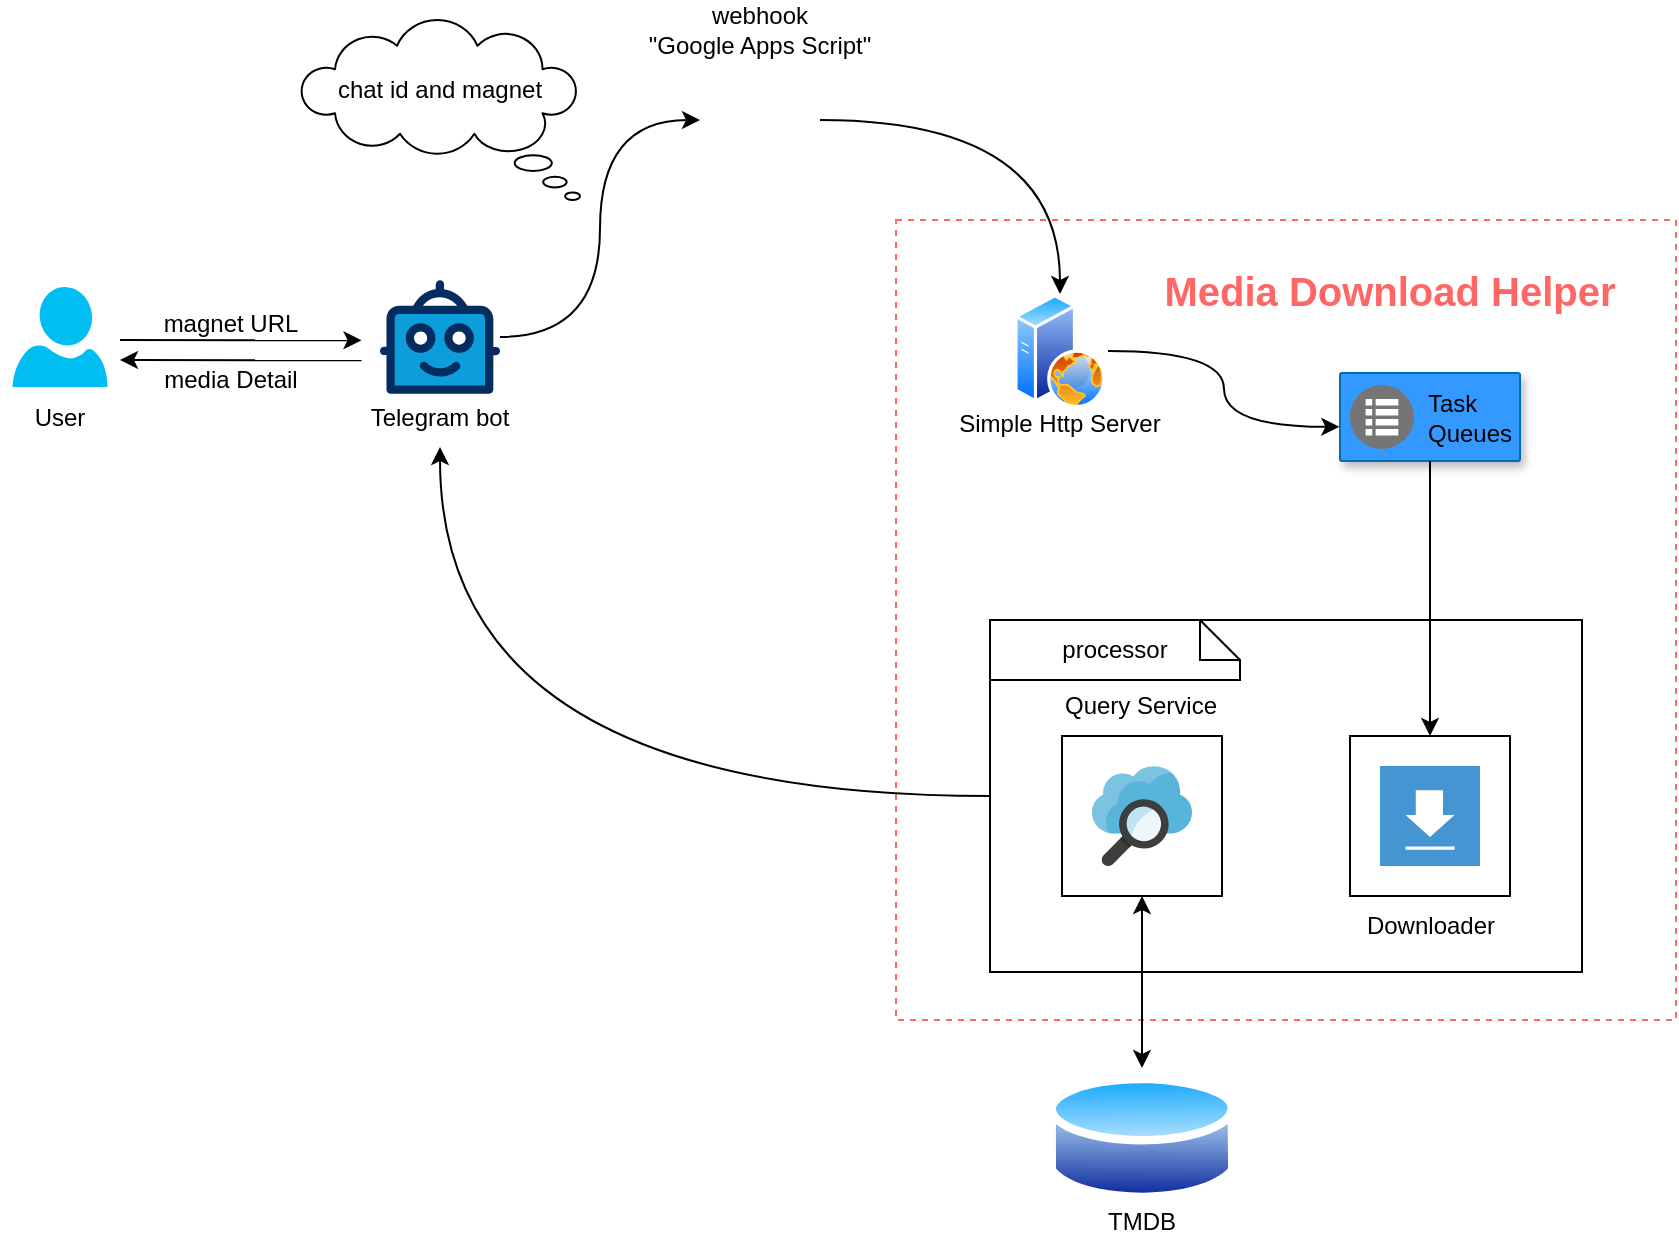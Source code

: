<mxfile version="23.1.6" type="device">
  <diagram name="Page-1" id="822b0af5-4adb-64df-f703-e8dfc1f81529">
    <mxGraphModel dx="1434" dy="738" grid="1" gridSize="10" guides="1" tooltips="1" connect="1" arrows="1" fold="1" page="1" pageScale="1" pageWidth="1100" pageHeight="850" background="none" math="0" shadow="0">
      <root>
        <mxCell id="0" />
        <mxCell id="1" parent="0" />
        <mxCell id="goS52DWAnwot7NxcOyrL-36" value="" style="rounded=0;whiteSpace=wrap;html=1;dashed=1;strokeColor=#FF6666;" parent="1" vertex="1">
          <mxGeometry x="468" y="300" width="390" height="400" as="geometry" />
        </mxCell>
        <mxCell id="goS52DWAnwot7NxcOyrL-32" style="edgeStyle=orthogonalEdgeStyle;rounded=0;orthogonalLoop=1;jettySize=auto;html=1;entryX=0;entryY=0.5;entryDx=0;entryDy=0;curved=1;" parent="1" source="goS52DWAnwot7NxcOyrL-3" target="goS52DWAnwot7NxcOyrL-15" edge="1">
          <mxGeometry relative="1" as="geometry" />
        </mxCell>
        <mxCell id="goS52DWAnwot7NxcOyrL-3" value="" style="verticalLabelPosition=bottom;aspect=fixed;html=1;shape=mxgraph.salesforce.bots;" parent="1" vertex="1">
          <mxGeometry x="210" y="330" width="60" height="57" as="geometry" />
        </mxCell>
        <mxCell id="goS52DWAnwot7NxcOyrL-7" value="" style="strokeColor=#006EAF;shadow=1;strokeWidth=1;rounded=1;absoluteArcSize=1;arcSize=2;fillColor=#3399FF;fontColor=#ffffff;" parent="1" vertex="1">
          <mxGeometry x="690" y="376.5" width="90" height="44" as="geometry" />
        </mxCell>
        <mxCell id="goS52DWAnwot7NxcOyrL-8" value="Task&#xa;Queues" style="sketch=0;dashed=0;connectable=0;html=1;fillColor=#757575;strokeColor=none;shape=mxgraph.gcp2.task_queues;part=1;labelPosition=right;verticalLabelPosition=middle;align=left;verticalAlign=middle;spacingLeft=5;fontSize=12;" parent="goS52DWAnwot7NxcOyrL-7" vertex="1">
          <mxGeometry y="0.5" width="32" height="32" relative="1" as="geometry">
            <mxPoint x="5" y="-16" as="offset" />
          </mxGeometry>
        </mxCell>
        <mxCell id="goS52DWAnwot7NxcOyrL-30" style="edgeStyle=orthogonalEdgeStyle;rounded=0;orthogonalLoop=1;jettySize=auto;html=1;curved=1;entryX=-0.004;entryY=0.612;entryDx=0;entryDy=0;entryPerimeter=0;" parent="1" source="goS52DWAnwot7NxcOyrL-9" target="goS52DWAnwot7NxcOyrL-7" edge="1">
          <mxGeometry relative="1" as="geometry">
            <mxPoint x="690" y="365.5" as="targetPoint" />
          </mxGeometry>
        </mxCell>
        <mxCell id="goS52DWAnwot7NxcOyrL-13" value="" style="rounded=0;whiteSpace=wrap;html=1;fillColor=default;" parent="1" vertex="1">
          <mxGeometry x="515" y="500" width="296" height="176" as="geometry" />
        </mxCell>
        <mxCell id="goS52DWAnwot7NxcOyrL-9" value="" style="sketch=0;pointerEvents=1;shadow=0;dashed=0;html=1;strokeColor=none;fillColor=#505050;labelPosition=center;verticalLabelPosition=bottom;verticalAlign=top;outlineConnect=0;align=center;shape=image;labelBackgroundColor=default;aspect=fixed;perimeter=ellipsePerimeter;spacingTop=3;image=img/lib/active_directory/web_server.svg;" parent="1" vertex="1">
          <mxGeometry x="526" y="337" width="48" height="57" as="geometry" />
        </mxCell>
        <mxCell id="goS52DWAnwot7NxcOyrL-12" value="" style="image;aspect=fixed;perimeter=ellipsePerimeter;html=1;align=center;shadow=0;dashed=0;spacingTop=3;image=img/lib/active_directory/database.svg;" parent="1" vertex="1">
          <mxGeometry x="543.7" y="724" width="94.59" height="70" as="geometry" />
        </mxCell>
        <mxCell id="goS52DWAnwot7NxcOyrL-33" style="edgeStyle=orthogonalEdgeStyle;rounded=0;orthogonalLoop=1;jettySize=auto;html=1;exitX=1;exitY=0.5;exitDx=0;exitDy=0;curved=1;" parent="1" source="goS52DWAnwot7NxcOyrL-15" target="goS52DWAnwot7NxcOyrL-9" edge="1">
          <mxGeometry relative="1" as="geometry" />
        </mxCell>
        <mxCell id="goS52DWAnwot7NxcOyrL-15" value="" style="shape=image;html=1;verticalAlign=top;verticalLabelPosition=bottom;labelBackgroundColor=#ffffff;imageAspect=0;aspect=fixed;image=https://cdn2.iconfinder.com/data/icons/kids/128x128/apps/hook.png" parent="1" vertex="1">
          <mxGeometry x="370" y="220" width="60" height="60" as="geometry" />
        </mxCell>
        <mxCell id="goS52DWAnwot7NxcOyrL-18" value="" style="whiteSpace=wrap;html=1;aspect=fixed;" parent="1" vertex="1">
          <mxGeometry x="695" y="558" width="80" height="80" as="geometry" />
        </mxCell>
        <mxCell id="goS52DWAnwot7NxcOyrL-20" value="" style="shape=mxgraph.veeam.2d.download;html=1;verticalAlign=top;verticalLabelPosition=bottom;labelBackgroundColor=#ffffff;imageAspect=0;aspect=fixed;image=https://cdn1.iconfinder.com/data/icons/material-core/19/file-download-128.png;shadow=0;dashed=0;strokeColor=none;fillColor=#4495D1;labelPosition=center;outlineConnect=0;" parent="1" vertex="1">
          <mxGeometry x="710" y="573" width="50" height="50" as="geometry" />
        </mxCell>
        <mxCell id="goS52DWAnwot7NxcOyrL-28" style="edgeStyle=orthogonalEdgeStyle;rounded=0;orthogonalLoop=1;jettySize=auto;html=1;entryX=0.5;entryY=0;entryDx=0;entryDy=0;exitX=0.5;exitY=1;exitDx=0;exitDy=0;startArrow=classic;startFill=1;curved=1;" parent="1" source="goS52DWAnwot7NxcOyrL-21" target="goS52DWAnwot7NxcOyrL-12" edge="1">
          <mxGeometry relative="1" as="geometry">
            <mxPoint x="571" y="638" as="sourcePoint" />
          </mxGeometry>
        </mxCell>
        <mxCell id="goS52DWAnwot7NxcOyrL-21" value="" style="whiteSpace=wrap;html=1;aspect=fixed;" parent="1" vertex="1">
          <mxGeometry x="551" y="558" width="80" height="80" as="geometry" />
        </mxCell>
        <mxCell id="goS52DWAnwot7NxcOyrL-22" value="" style="image;sketch=0;aspect=fixed;html=1;points=[];align=center;fontSize=12;image=img/lib/mscae/Search.svg;" parent="1" vertex="1">
          <mxGeometry x="566" y="573" width="50" height="50" as="geometry" />
        </mxCell>
        <mxCell id="goS52DWAnwot7NxcOyrL-24" style="edgeStyle=orthogonalEdgeStyle;rounded=0;orthogonalLoop=1;jettySize=auto;html=1;curved=1;entryX=0.5;entryY=1;entryDx=0;entryDy=0;" parent="1" source="goS52DWAnwot7NxcOyrL-13" target="goS52DWAnwot7NxcOyrL-39" edge="1">
          <mxGeometry relative="1" as="geometry">
            <mxPoint x="250" y="430" as="targetPoint" />
          </mxGeometry>
        </mxCell>
        <mxCell id="goS52DWAnwot7NxcOyrL-31" style="edgeStyle=orthogonalEdgeStyle;rounded=0;orthogonalLoop=1;jettySize=auto;html=1;exitX=0.5;exitY=1;exitDx=0;exitDy=0;entryX=0.5;entryY=0;entryDx=0;entryDy=0;curved=1;" parent="1" source="goS52DWAnwot7NxcOyrL-7" target="goS52DWAnwot7NxcOyrL-18" edge="1">
          <mxGeometry relative="1" as="geometry" />
        </mxCell>
        <mxCell id="goS52DWAnwot7NxcOyrL-38" value="webhook&lt;br&gt;&quot;Google Apps Script&quot;" style="text;html=1;align=center;verticalAlign=middle;whiteSpace=wrap;rounded=0;" parent="1" vertex="1">
          <mxGeometry x="335" y="190" width="130" height="30" as="geometry" />
        </mxCell>
        <mxCell id="goS52DWAnwot7NxcOyrL-39" value="Telegram bot" style="text;html=1;align=center;verticalAlign=middle;whiteSpace=wrap;rounded=0;" parent="1" vertex="1">
          <mxGeometry x="200" y="383.5" width="80" height="30" as="geometry" />
        </mxCell>
        <mxCell id="goS52DWAnwot7NxcOyrL-40" value="Simple Http Server" style="text;html=1;align=center;verticalAlign=middle;whiteSpace=wrap;rounded=0;" parent="1" vertex="1">
          <mxGeometry x="490" y="387" width="120" height="30" as="geometry" />
        </mxCell>
        <mxCell id="goS52DWAnwot7NxcOyrL-42" value="" style="endArrow=classic;startArrow=none;html=1;rounded=0;startFill=0;" parent="1" edge="1">
          <mxGeometry width="50" height="50" relative="1" as="geometry">
            <mxPoint x="80" y="360" as="sourcePoint" />
            <mxPoint x="200.75" y="360.16" as="targetPoint" />
          </mxGeometry>
        </mxCell>
        <mxCell id="goS52DWAnwot7NxcOyrL-43" value="" style="endArrow=none;startArrow=classic;html=1;rounded=0;startFill=1;endFill=0;" parent="1" edge="1">
          <mxGeometry width="50" height="50" relative="1" as="geometry">
            <mxPoint x="80" y="370" as="sourcePoint" />
            <mxPoint x="200.75" y="370.16" as="targetPoint" />
          </mxGeometry>
        </mxCell>
        <mxCell id="goS52DWAnwot7NxcOyrL-44" value="magnet URL" style="text;html=1;align=center;verticalAlign=middle;whiteSpace=wrap;rounded=0;" parent="1" vertex="1">
          <mxGeometry x="90" y="337" width="91" height="30" as="geometry" />
        </mxCell>
        <mxCell id="goS52DWAnwot7NxcOyrL-45" value="" style="group" parent="1" vertex="1" connectable="0">
          <mxGeometry x="20" y="333.5" width="60" height="80" as="geometry" />
        </mxCell>
        <mxCell id="goS52DWAnwot7NxcOyrL-5" value="" style="verticalLabelPosition=bottom;html=1;verticalAlign=top;align=center;strokeColor=none;fillColor=#00BEF2;shape=mxgraph.azure.user;" parent="goS52DWAnwot7NxcOyrL-45" vertex="1">
          <mxGeometry x="6.25" width="47.5" height="50" as="geometry" />
        </mxCell>
        <mxCell id="goS52DWAnwot7NxcOyrL-37" value="User" style="text;html=1;align=center;verticalAlign=middle;whiteSpace=wrap;rounded=0;" parent="goS52DWAnwot7NxcOyrL-45" vertex="1">
          <mxGeometry y="50" width="60" height="30" as="geometry" />
        </mxCell>
        <mxCell id="goS52DWAnwot7NxcOyrL-46" value="media Detail" style="text;html=1;align=center;verticalAlign=middle;whiteSpace=wrap;rounded=0;" parent="1" vertex="1">
          <mxGeometry x="90" y="365" width="91" height="30" as="geometry" />
        </mxCell>
        <mxCell id="goS52DWAnwot7NxcOyrL-47" value="Downloader" style="text;html=1;align=center;verticalAlign=middle;whiteSpace=wrap;rounded=0;" parent="1" vertex="1">
          <mxGeometry x="697.5" y="638" width="75" height="30" as="geometry" />
        </mxCell>
        <mxCell id="goS52DWAnwot7NxcOyrL-48" value="TMDB" style="text;html=1;align=center;verticalAlign=middle;whiteSpace=wrap;rounded=0;" parent="1" vertex="1">
          <mxGeometry x="561" y="786" width="60" height="30" as="geometry" />
        </mxCell>
        <mxCell id="goS52DWAnwot7NxcOyrL-49" value="Query Service" style="text;html=1;align=center;verticalAlign=middle;whiteSpace=wrap;rounded=0;" parent="1" vertex="1">
          <mxGeometry x="551.49" y="528" width="79" height="30" as="geometry" />
        </mxCell>
        <mxCell id="AU4DkWl8yvzJaVbALQON-8" value="" style="whiteSpace=wrap;html=1;shape=mxgraph.basic.cloud_callout;flipH=1;" parent="1" vertex="1">
          <mxGeometry x="170" y="200" width="140" height="90" as="geometry" />
        </mxCell>
        <mxCell id="AU4DkWl8yvzJaVbALQON-9" value="chat id and magnet" style="text;html=1;align=center;verticalAlign=middle;whiteSpace=wrap;rounded=0;" parent="1" vertex="1">
          <mxGeometry x="173" y="220" width="134" height="30" as="geometry" />
        </mxCell>
        <mxCell id="AU4DkWl8yvzJaVbALQON-11" value="processor" style="shape=note;size=20;whiteSpace=wrap;html=1;" parent="1" vertex="1">
          <mxGeometry x="515" y="500" width="125" height="30" as="geometry" />
        </mxCell>
        <mxCell id="AU4DkWl8yvzJaVbALQON-16" value="Media Download Helper" style="text;html=1;align=center;verticalAlign=middle;whiteSpace=wrap;rounded=0;fontStyle=1;fontSize=20;fillColor=none;fontColor=#FF6666;strokeColor=none;labelBorderColor=none;" parent="1" vertex="1">
          <mxGeometry x="590" y="320" width="250" height="30" as="geometry" />
        </mxCell>
      </root>
    </mxGraphModel>
  </diagram>
</mxfile>
